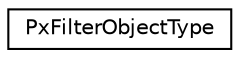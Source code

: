 digraph "Graphical Class Hierarchy"
{
  edge [fontname="Helvetica",fontsize="10",labelfontname="Helvetica",labelfontsize="10"];
  node [fontname="Helvetica",fontsize="10",shape=record];
  rankdir="LR";
  Node0 [label="PxFilterObjectType",height=0.2,width=0.4,color="black", fillcolor="white", style="filled",URL="$structPxFilterObjectType.html",tooltip="Identifies each type of filter object. "];
}
